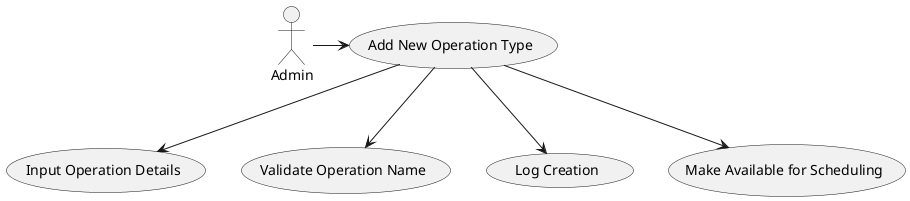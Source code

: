 @startuml

actor "Admin" as Admin

usecase "Add New Operation Type" as UC_AddOperationType
usecase "Input Operation Details" as UC_InputDetails
usecase "Validate Operation Name" as UC_ValidateName
usecase "Log Creation" as UC_LogCreation
usecase "Make Available for Scheduling" as UC_MakeAvailable

Admin -> UC_AddOperationType
UC_AddOperationType --> UC_InputDetails
UC_AddOperationType --> UC_ValidateName
UC_AddOperationType --> UC_LogCreation
UC_AddOperationType --> UC_MakeAvailable

@enduml